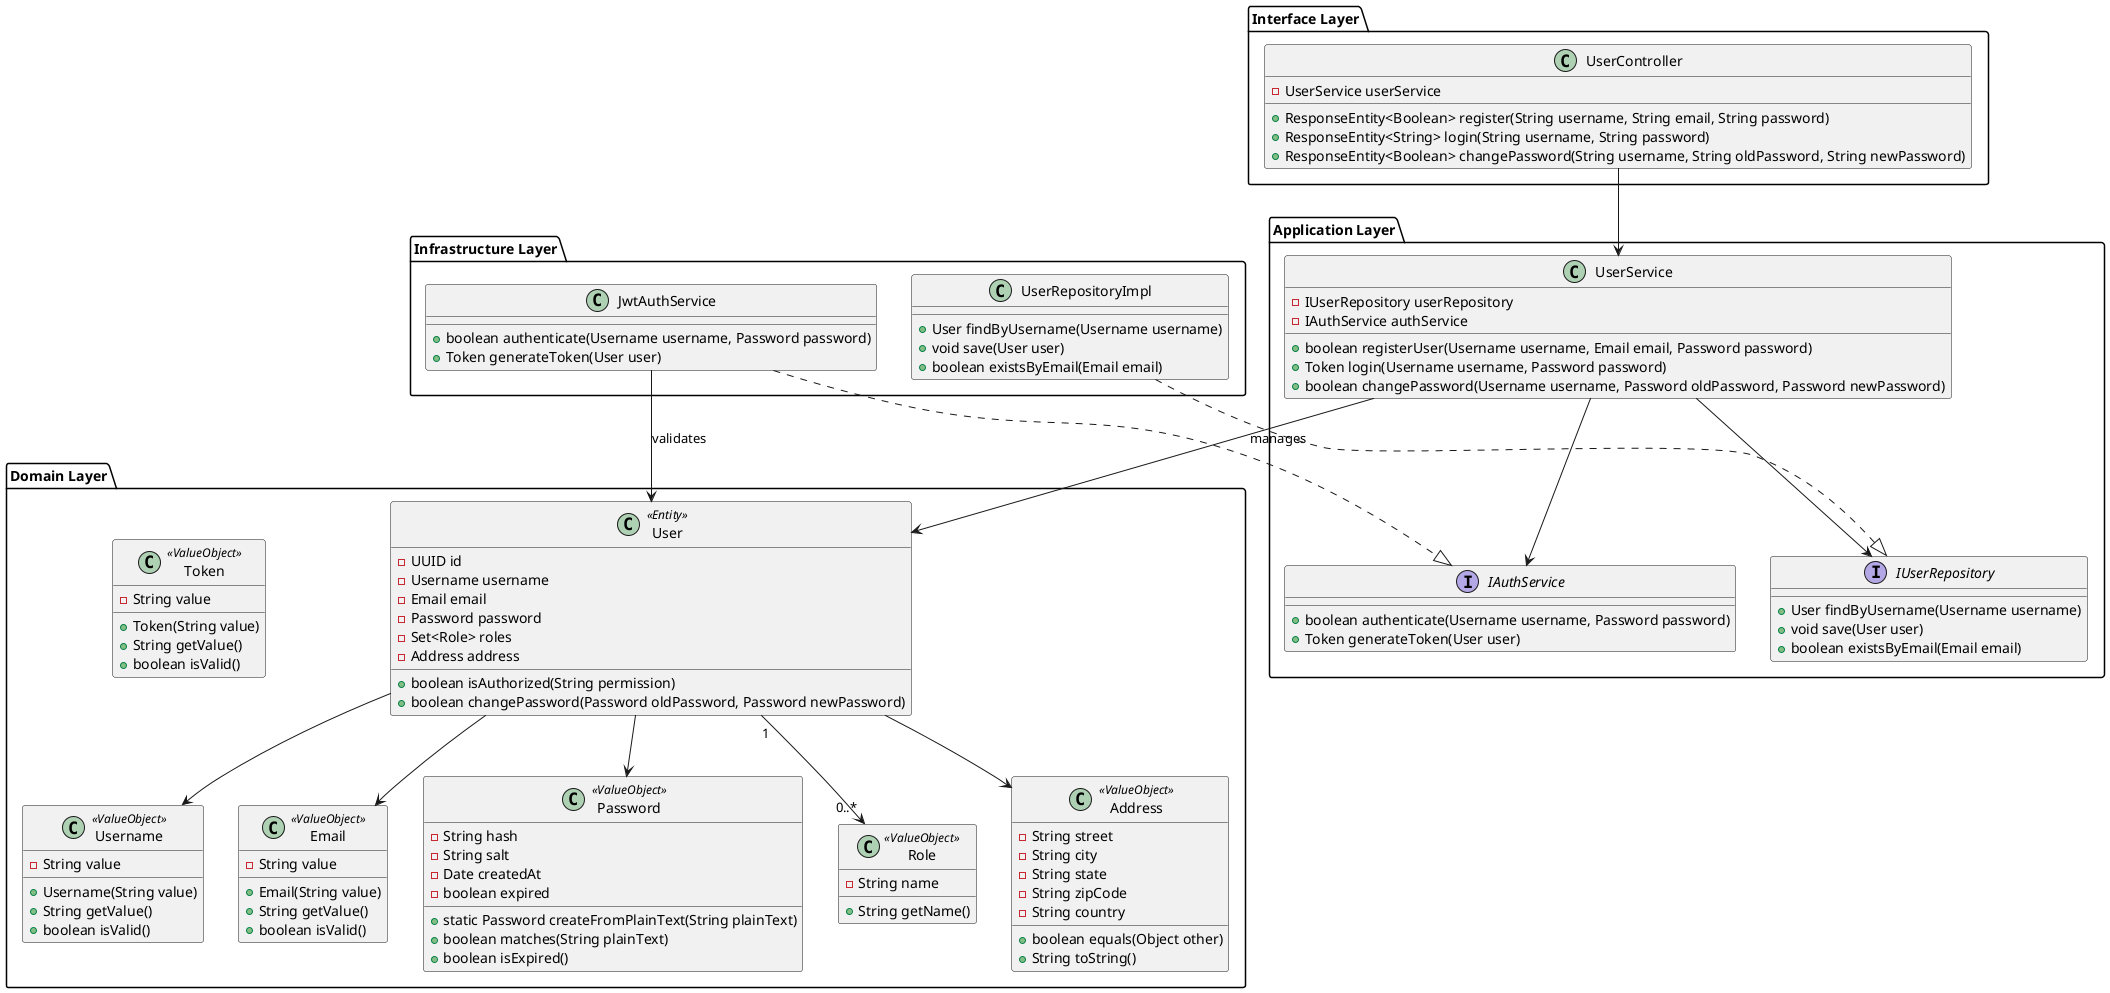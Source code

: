 @startuml
' =============================
' DOMAIN LAYER
' =============================
package "Domain Layer" {
  class User <<Entity>> {
    - UUID id
    - Username username
    - Email email
    - Password password
    - Set<Role> roles
    - Address address
    + boolean isAuthorized(String permission)
    + boolean changePassword(Password oldPassword, Password newPassword)
  }

  class Username <<ValueObject>> {
    - String value
    + Username(String value)
    + String getValue()
    + boolean isValid()
  }

  class Email <<ValueObject>> {
    - String value
    + Email(String value)
    + String getValue()
    + boolean isValid()
  }

  class Password <<ValueObject>> {
    - String hash
    - String salt
    - Date createdAt
    - boolean expired
    + static Password createFromPlainText(String plainText)
    + boolean matches(String plainText)
    + boolean isExpired()
  }

  class Role <<ValueObject>> {
    - String name
    + String getName()
  }

  class Address <<ValueObject>> {
    - String street
    - String city
    - String state
    - String zipCode
    - String country
    + boolean equals(Object other)
    + String toString()
  }

  class Token <<ValueObject>> {
    - String value
    + Token(String value)
    + String getValue()
    + boolean isValid()
  }

  User --> Username
  User --> Email
  User --> Password
  User "1" --> "0..*" Role
  User --> Address
}

' =============================
' APPLICATION LAYER
' =============================
package "Application Layer" {
  interface IUserRepository {
    + User findByUsername(Username username)
    + void save(User user)
    + boolean existsByEmail(Email email)
  }

  interface IAuthService {
    + boolean authenticate(Username username, Password password)
    + Token generateToken(User user)
  }

  class UserService {
    - IUserRepository userRepository
    - IAuthService authService
    + boolean registerUser(Username username, Email email, Password password)
    + Token login(Username username, Password password)
    + boolean changePassword(Username username, Password oldPassword, Password newPassword)
  }

  UserService --> IUserRepository
  UserService --> IAuthService
  UserService --> User : «manages»
}

' =============================
' INFRASTRUCTURE LAYER
' =============================
package "Infrastructure Layer" {
  class UserRepositoryImpl {
    + User findByUsername(Username username)
    + void save(User user)
    + boolean existsByEmail(Email email)
  }

  class JwtAuthService {
    + boolean authenticate(Username username, Password password)
    + Token generateToken(User user)
  }

  UserRepositoryImpl ..|> IUserRepository
  JwtAuthService ..|> IAuthService
  JwtAuthService --> User : «validates»
}

' =============================
' INTERFACE/PRESENTATION LAYER
' =============================
package "Interface Layer" {
  class UserController {
    - UserService userService
    + ResponseEntity<Boolean> register(String username, String email, String password)
    + ResponseEntity<String> login(String username, String password)
    + ResponseEntity<Boolean> changePassword(String username, String oldPassword, String newPassword)
  }

  UserController --> UserService
}
@enduml
